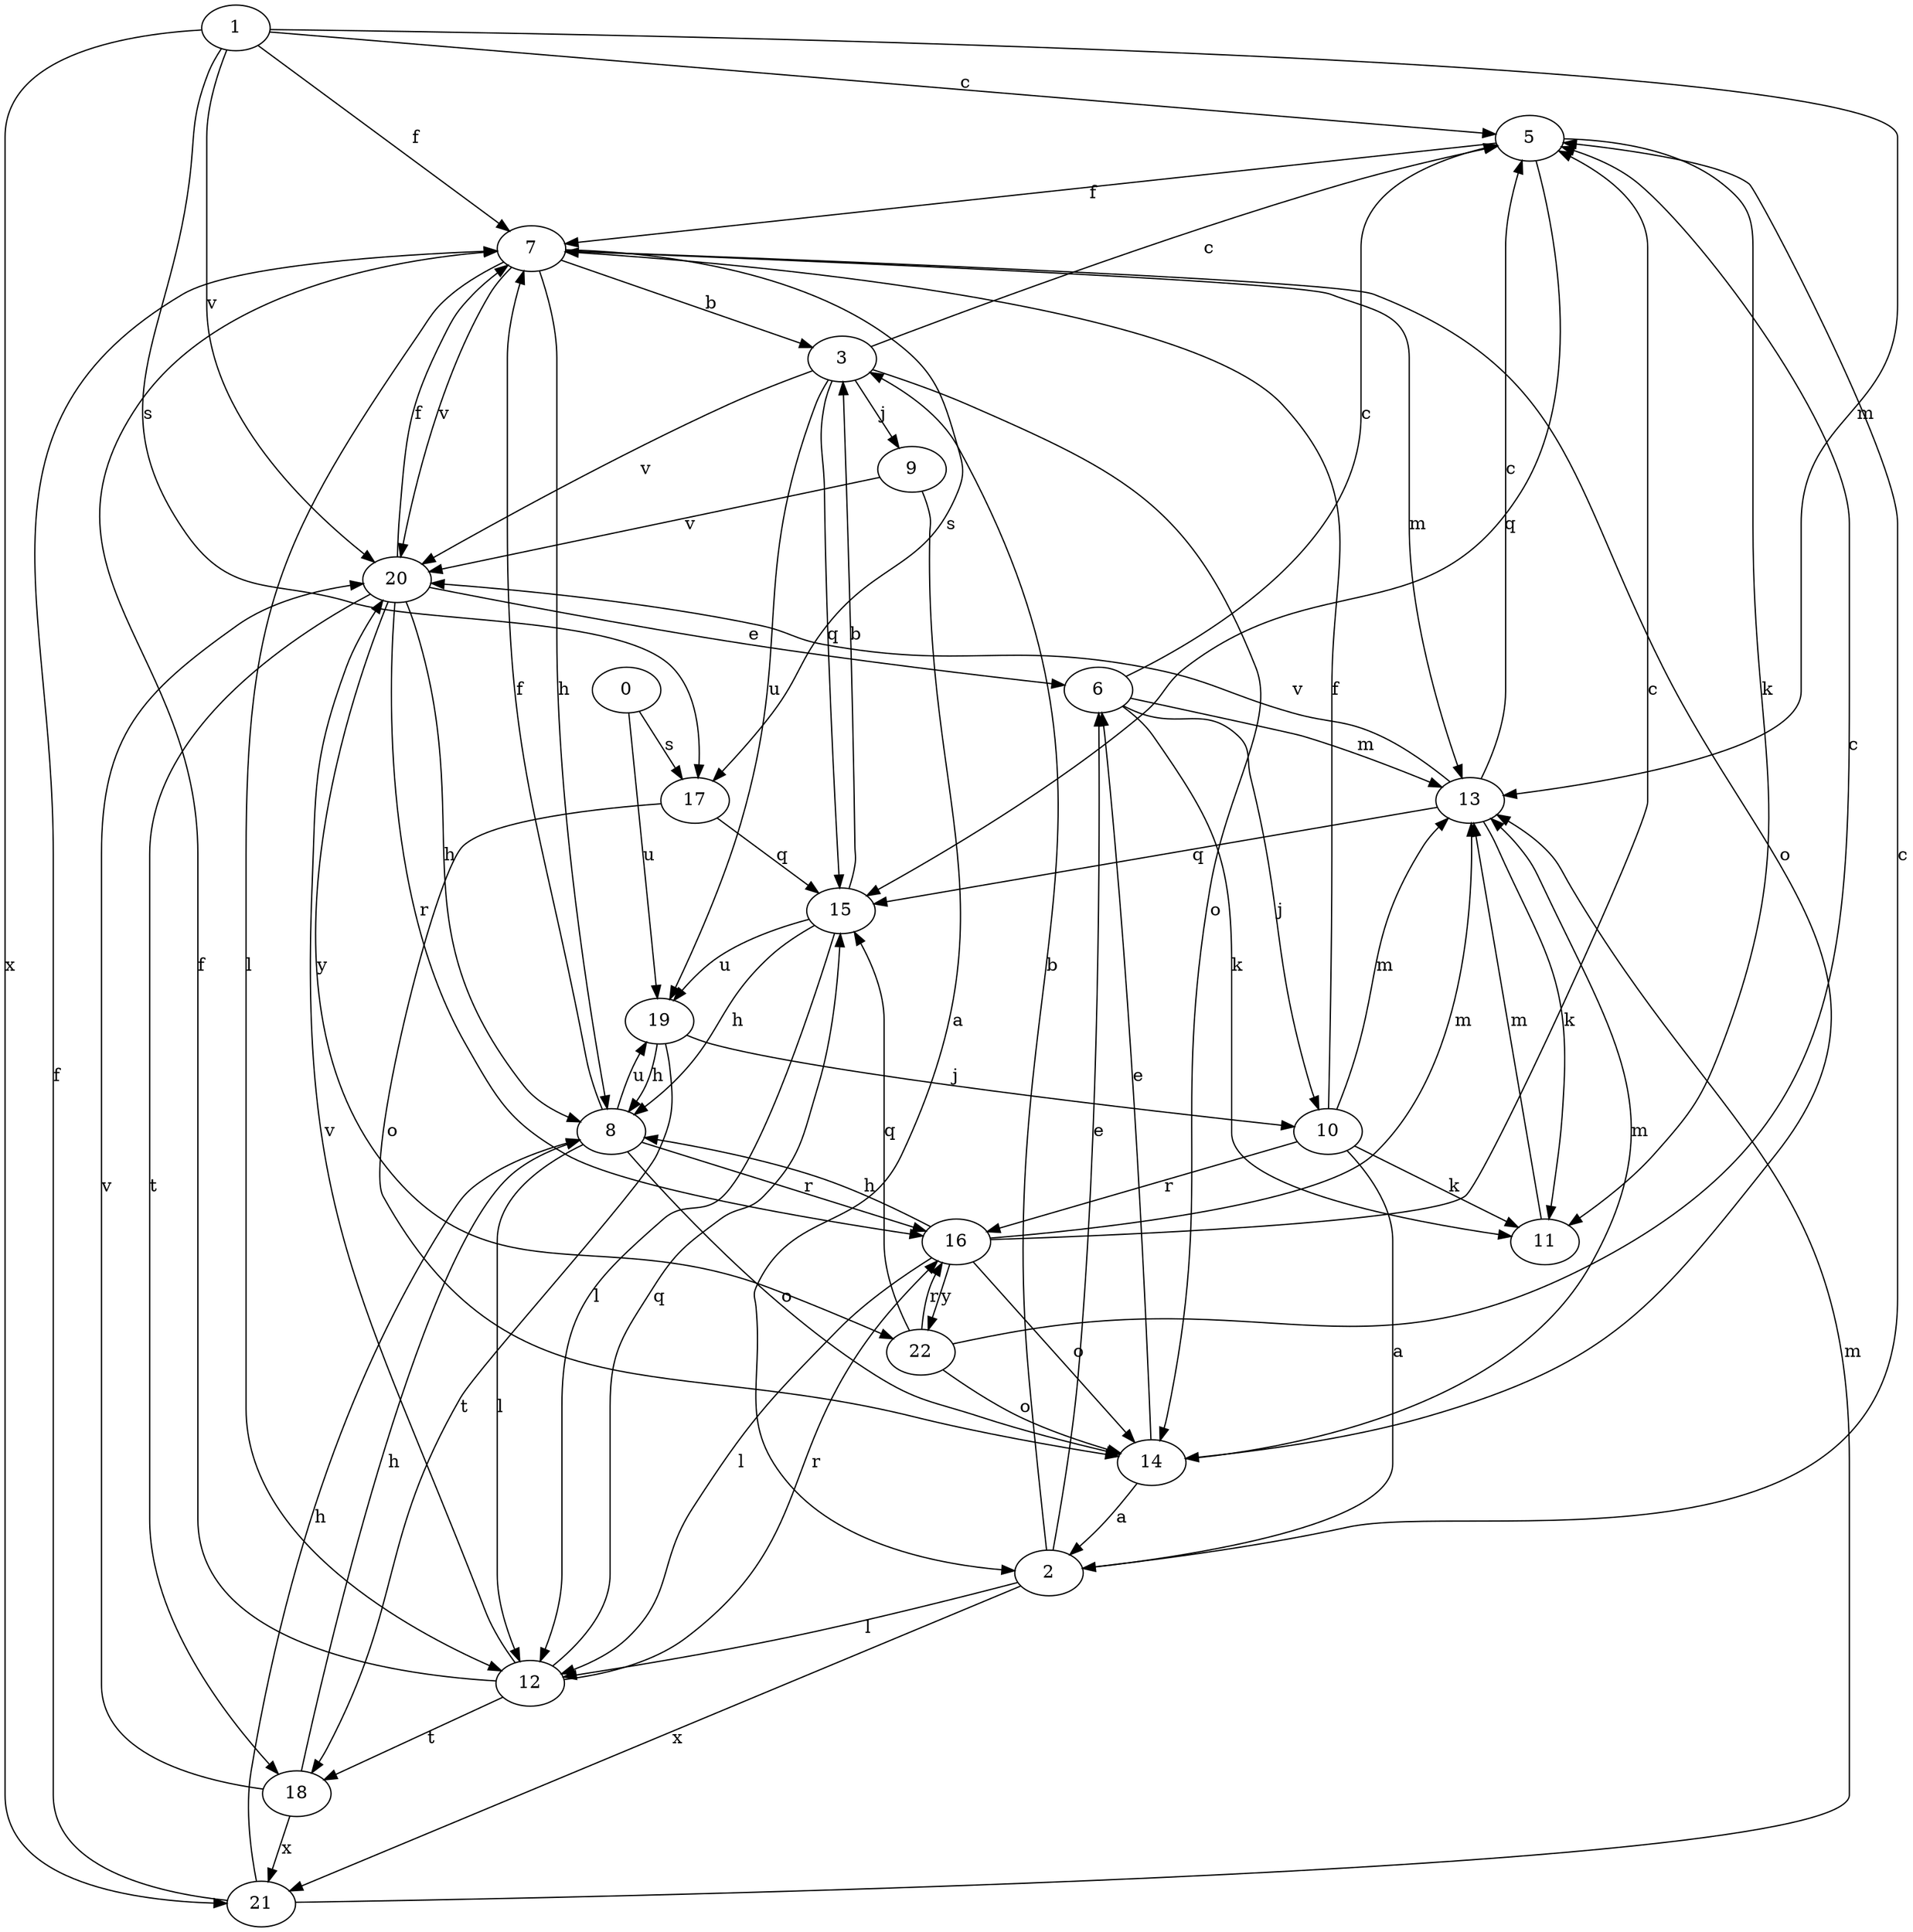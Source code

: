 strict digraph  {
1;
2;
3;
5;
6;
7;
0;
8;
9;
10;
11;
12;
13;
14;
15;
16;
17;
18;
19;
20;
21;
22;
1 -> 5  [label=c];
1 -> 7  [label=f];
1 -> 13  [label=m];
1 -> 17  [label=s];
1 -> 20  [label=v];
1 -> 21  [label=x];
2 -> 3  [label=b];
2 -> 5  [label=c];
2 -> 6  [label=e];
2 -> 12  [label=l];
2 -> 21  [label=x];
3 -> 5  [label=c];
3 -> 9  [label=j];
3 -> 14  [label=o];
3 -> 15  [label=q];
3 -> 19  [label=u];
3 -> 20  [label=v];
5 -> 7  [label=f];
5 -> 11  [label=k];
5 -> 15  [label=q];
6 -> 5  [label=c];
6 -> 10  [label=j];
6 -> 11  [label=k];
6 -> 13  [label=m];
7 -> 3  [label=b];
7 -> 8  [label=h];
7 -> 12  [label=l];
7 -> 13  [label=m];
7 -> 14  [label=o];
7 -> 17  [label=s];
7 -> 20  [label=v];
0 -> 17  [label=s];
0 -> 19  [label=u];
8 -> 7  [label=f];
8 -> 12  [label=l];
8 -> 14  [label=o];
8 -> 16  [label=r];
8 -> 19  [label=u];
9 -> 2  [label=a];
9 -> 20  [label=v];
10 -> 2  [label=a];
10 -> 7  [label=f];
10 -> 11  [label=k];
10 -> 13  [label=m];
10 -> 16  [label=r];
11 -> 13  [label=m];
12 -> 7  [label=f];
12 -> 15  [label=q];
12 -> 16  [label=r];
12 -> 18  [label=t];
12 -> 20  [label=v];
13 -> 5  [label=c];
13 -> 11  [label=k];
13 -> 15  [label=q];
13 -> 20  [label=v];
14 -> 2  [label=a];
14 -> 6  [label=e];
14 -> 13  [label=m];
15 -> 3  [label=b];
15 -> 8  [label=h];
15 -> 12  [label=l];
15 -> 19  [label=u];
16 -> 5  [label=c];
16 -> 8  [label=h];
16 -> 12  [label=l];
16 -> 13  [label=m];
16 -> 14  [label=o];
16 -> 22  [label=y];
17 -> 14  [label=o];
17 -> 15  [label=q];
18 -> 8  [label=h];
18 -> 20  [label=v];
18 -> 21  [label=x];
19 -> 8  [label=h];
19 -> 10  [label=j];
19 -> 18  [label=t];
20 -> 6  [label=e];
20 -> 7  [label=f];
20 -> 8  [label=h];
20 -> 16  [label=r];
20 -> 18  [label=t];
20 -> 22  [label=y];
21 -> 7  [label=f];
21 -> 8  [label=h];
21 -> 13  [label=m];
22 -> 5  [label=c];
22 -> 14  [label=o];
22 -> 15  [label=q];
22 -> 16  [label=r];
}
